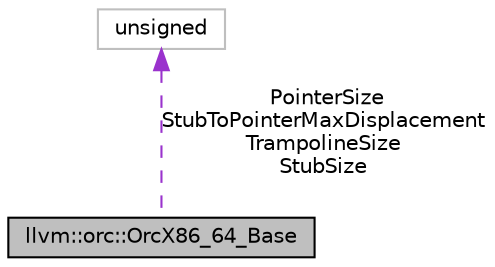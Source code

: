 digraph "llvm::orc::OrcX86_64_Base"
{
 // LATEX_PDF_SIZE
  bgcolor="transparent";
  edge [fontname="Helvetica",fontsize="10",labelfontname="Helvetica",labelfontsize="10"];
  node [fontname="Helvetica",fontsize="10",shape=record];
  Node1 [label="llvm::orc::OrcX86_64_Base",height=0.2,width=0.4,color="black", fillcolor="grey75", style="filled", fontcolor="black",tooltip="X86_64 code that's common to all ABIs."];
  Node2 -> Node1 [dir="back",color="darkorchid3",fontsize="10",style="dashed",label=" PointerSize\nStubToPointerMaxDisplacement\nTrampolineSize\nStubSize" ,fontname="Helvetica"];
  Node2 [label="unsigned",height=0.2,width=0.4,color="grey75",tooltip=" "];
}
